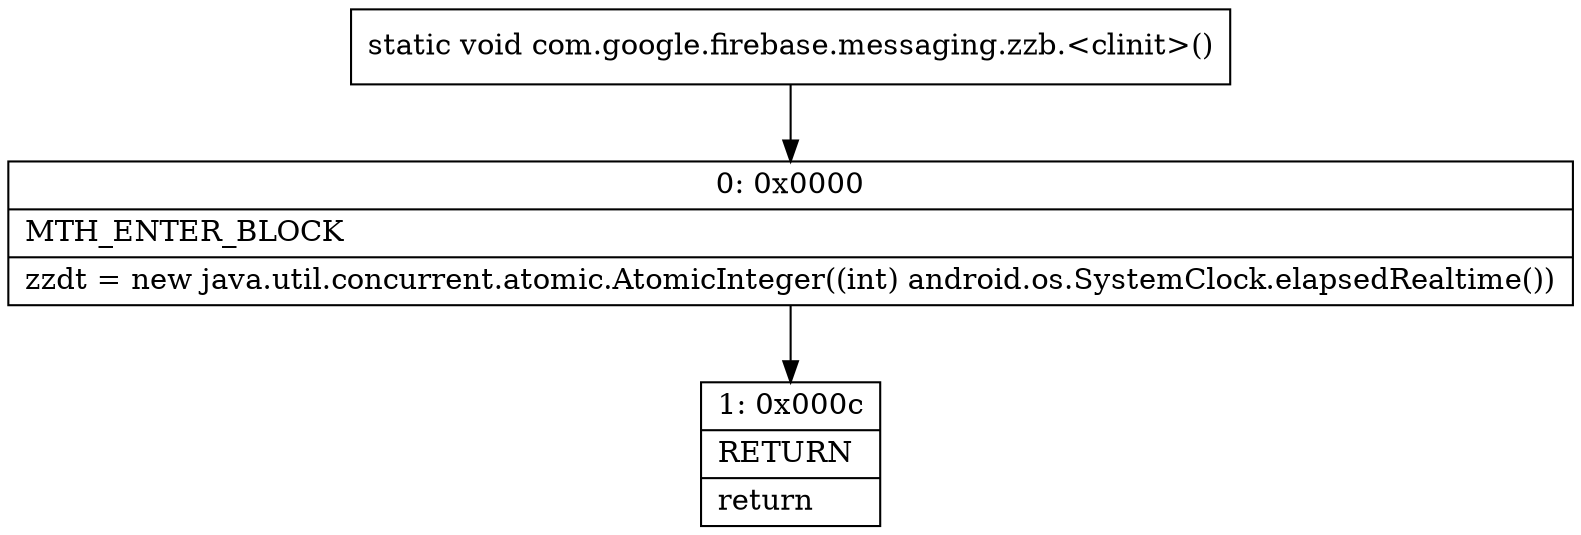 digraph "CFG forcom.google.firebase.messaging.zzb.\<clinit\>()V" {
Node_0 [shape=record,label="{0\:\ 0x0000|MTH_ENTER_BLOCK\l|zzdt = new java.util.concurrent.atomic.AtomicInteger((int) android.os.SystemClock.elapsedRealtime())\l}"];
Node_1 [shape=record,label="{1\:\ 0x000c|RETURN\l|return\l}"];
MethodNode[shape=record,label="{static void com.google.firebase.messaging.zzb.\<clinit\>() }"];
MethodNode -> Node_0;
Node_0 -> Node_1;
}

